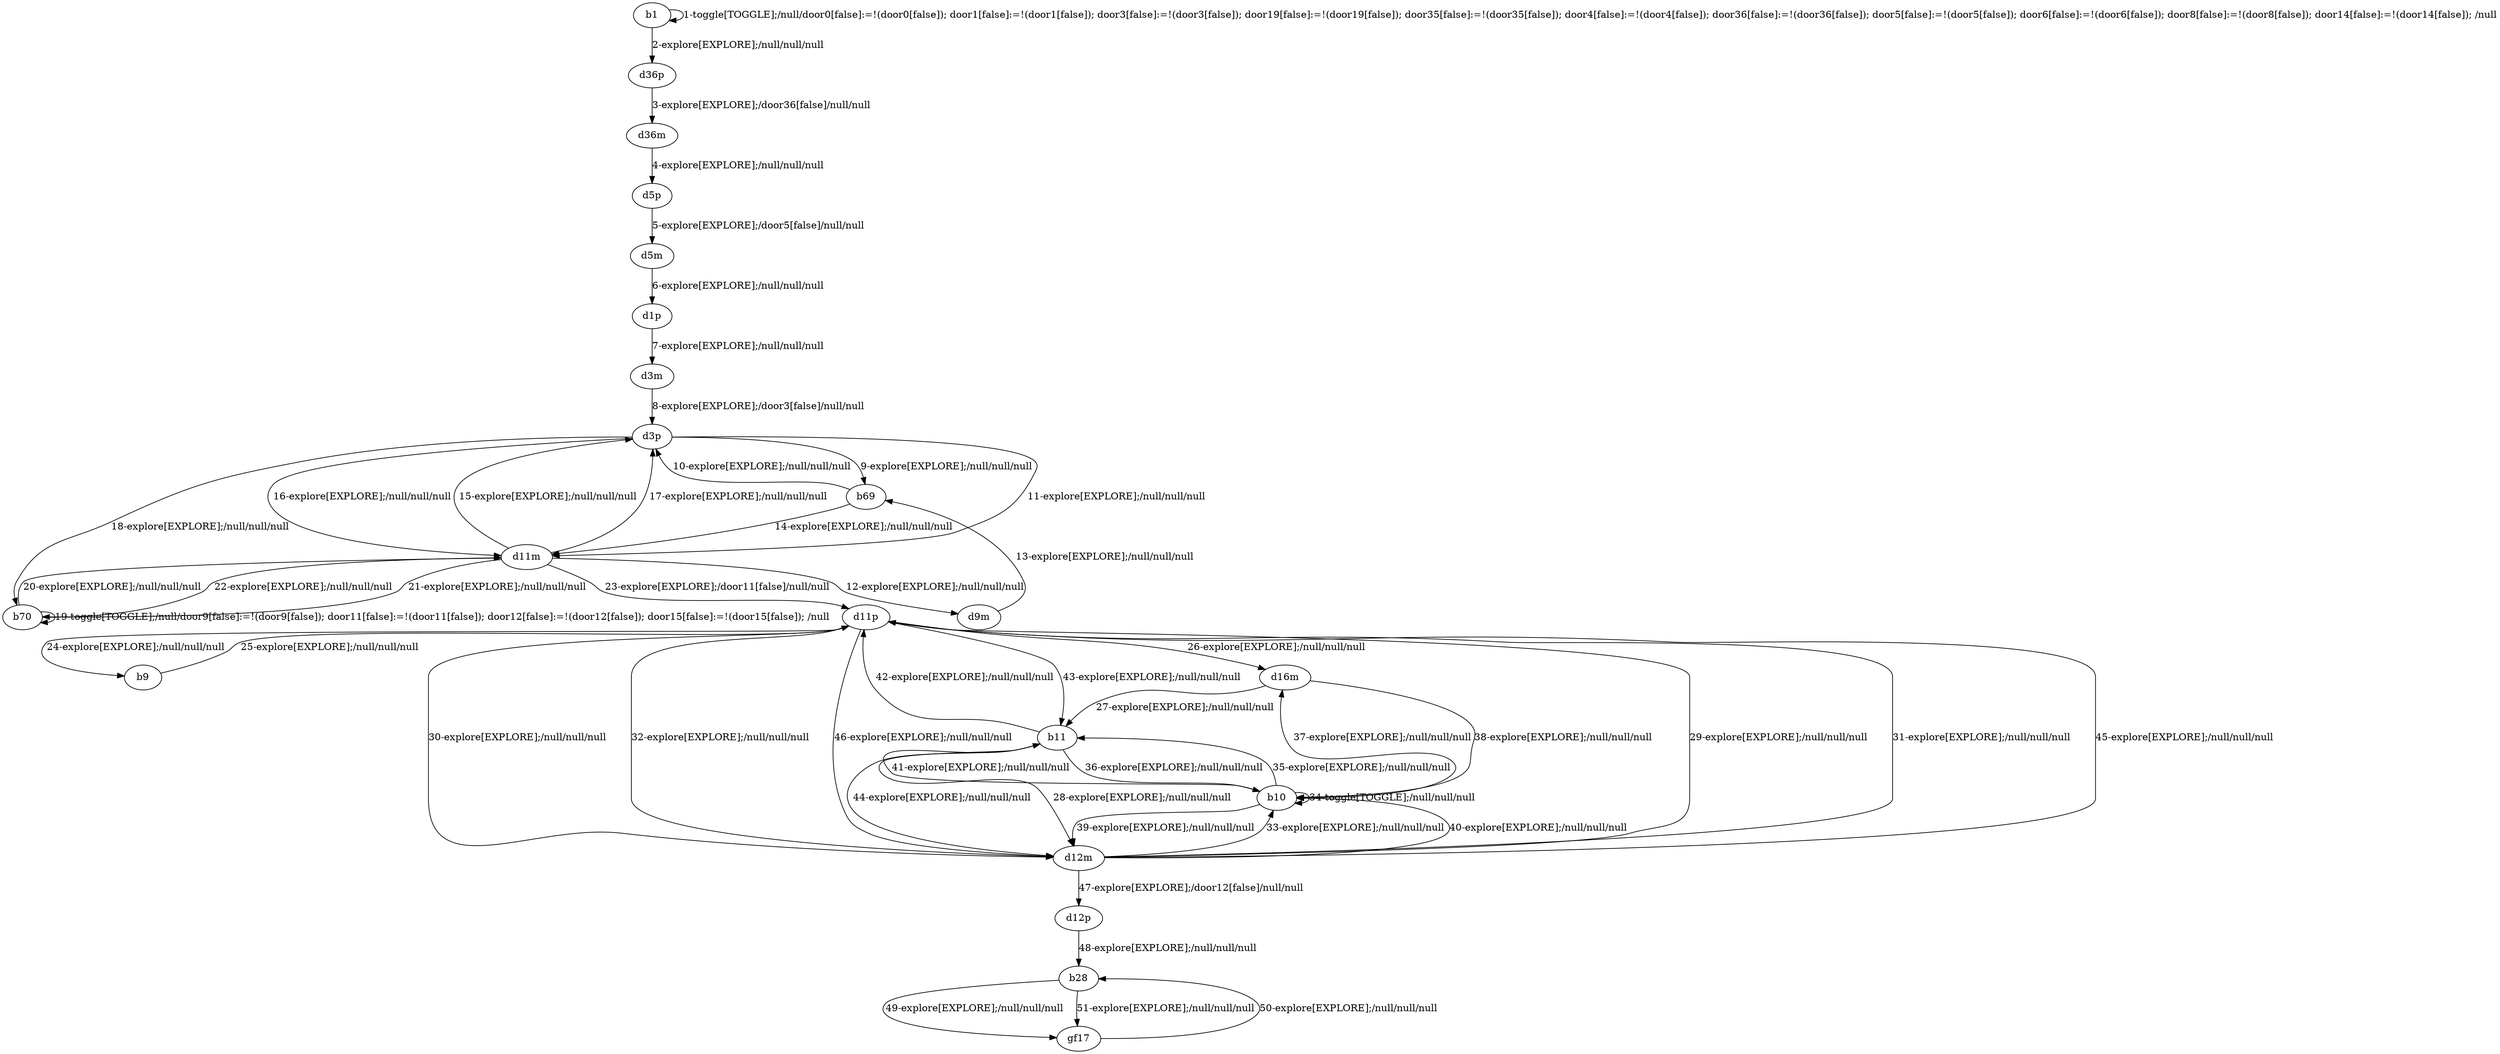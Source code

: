 # Total number of goals covered by this test: 1
# gf17 --> b28

digraph g {
"b1" -> "b1" [label = "1-toggle[TOGGLE];/null/door0[false]:=!(door0[false]); door1[false]:=!(door1[false]); door3[false]:=!(door3[false]); door19[false]:=!(door19[false]); door35[false]:=!(door35[false]); door4[false]:=!(door4[false]); door36[false]:=!(door36[false]); door5[false]:=!(door5[false]); door6[false]:=!(door6[false]); door8[false]:=!(door8[false]); door14[false]:=!(door14[false]); /null"];
"b1" -> "d36p" [label = "2-explore[EXPLORE];/null/null/null"];
"d36p" -> "d36m" [label = "3-explore[EXPLORE];/door36[false]/null/null"];
"d36m" -> "d5p" [label = "4-explore[EXPLORE];/null/null/null"];
"d5p" -> "d5m" [label = "5-explore[EXPLORE];/door5[false]/null/null"];
"d5m" -> "d1p" [label = "6-explore[EXPLORE];/null/null/null"];
"d1p" -> "d3m" [label = "7-explore[EXPLORE];/null/null/null"];
"d3m" -> "d3p" [label = "8-explore[EXPLORE];/door3[false]/null/null"];
"d3p" -> "b69" [label = "9-explore[EXPLORE];/null/null/null"];
"b69" -> "d3p" [label = "10-explore[EXPLORE];/null/null/null"];
"d3p" -> "d11m" [label = "11-explore[EXPLORE];/null/null/null"];
"d11m" -> "d9m" [label = "12-explore[EXPLORE];/null/null/null"];
"d9m" -> "b69" [label = "13-explore[EXPLORE];/null/null/null"];
"b69" -> "d11m" [label = "14-explore[EXPLORE];/null/null/null"];
"d11m" -> "d3p" [label = "15-explore[EXPLORE];/null/null/null"];
"d3p" -> "d11m" [label = "16-explore[EXPLORE];/null/null/null"];
"d11m" -> "d3p" [label = "17-explore[EXPLORE];/null/null/null"];
"d3p" -> "b70" [label = "18-explore[EXPLORE];/null/null/null"];
"b70" -> "b70" [label = "19-toggle[TOGGLE];/null/door9[false]:=!(door9[false]); door11[false]:=!(door11[false]); door12[false]:=!(door12[false]); door15[false]:=!(door15[false]); /null"];
"b70" -> "d11m" [label = "20-explore[EXPLORE];/null/null/null"];
"d11m" -> "b70" [label = "21-explore[EXPLORE];/null/null/null"];
"b70" -> "d11m" [label = "22-explore[EXPLORE];/null/null/null"];
"d11m" -> "d11p" [label = "23-explore[EXPLORE];/door11[false]/null/null"];
"d11p" -> "b9" [label = "24-explore[EXPLORE];/null/null/null"];
"b9" -> "d11p" [label = "25-explore[EXPLORE];/null/null/null"];
"d11p" -> "d16m" [label = "26-explore[EXPLORE];/null/null/null"];
"d16m" -> "b11" [label = "27-explore[EXPLORE];/null/null/null"];
"b11" -> "d12m" [label = "28-explore[EXPLORE];/null/null/null"];
"d12m" -> "d11p" [label = "29-explore[EXPLORE];/null/null/null"];
"d11p" -> "d12m" [label = "30-explore[EXPLORE];/null/null/null"];
"d12m" -> "d11p" [label = "31-explore[EXPLORE];/null/null/null"];
"d11p" -> "d12m" [label = "32-explore[EXPLORE];/null/null/null"];
"d12m" -> "b10" [label = "33-explore[EXPLORE];/null/null/null"];
"b10" -> "b10" [label = "34-toggle[TOGGLE];/null/null/null"];
"b10" -> "b11" [label = "35-explore[EXPLORE];/null/null/null"];
"b11" -> "b10" [label = "36-explore[EXPLORE];/null/null/null"];
"b10" -> "d16m" [label = "37-explore[EXPLORE];/null/null/null"];
"d16m" -> "b10" [label = "38-explore[EXPLORE];/null/null/null"];
"b10" -> "d12m" [label = "39-explore[EXPLORE];/null/null/null"];
"d12m" -> "b10" [label = "40-explore[EXPLORE];/null/null/null"];
"b10" -> "b11" [label = "41-explore[EXPLORE];/null/null/null"];
"b11" -> "d11p" [label = "42-explore[EXPLORE];/null/null/null"];
"d11p" -> "b11" [label = "43-explore[EXPLORE];/null/null/null"];
"b11" -> "d12m" [label = "44-explore[EXPLORE];/null/null/null"];
"d12m" -> "d11p" [label = "45-explore[EXPLORE];/null/null/null"];
"d11p" -> "d12m" [label = "46-explore[EXPLORE];/null/null/null"];
"d12m" -> "d12p" [label = "47-explore[EXPLORE];/door12[false]/null/null"];
"d12p" -> "b28" [label = "48-explore[EXPLORE];/null/null/null"];
"b28" -> "gf17" [label = "49-explore[EXPLORE];/null/null/null"];
"gf17" -> "b28" [label = "50-explore[EXPLORE];/null/null/null"];
"b28" -> "gf17" [label = "51-explore[EXPLORE];/null/null/null"];
}